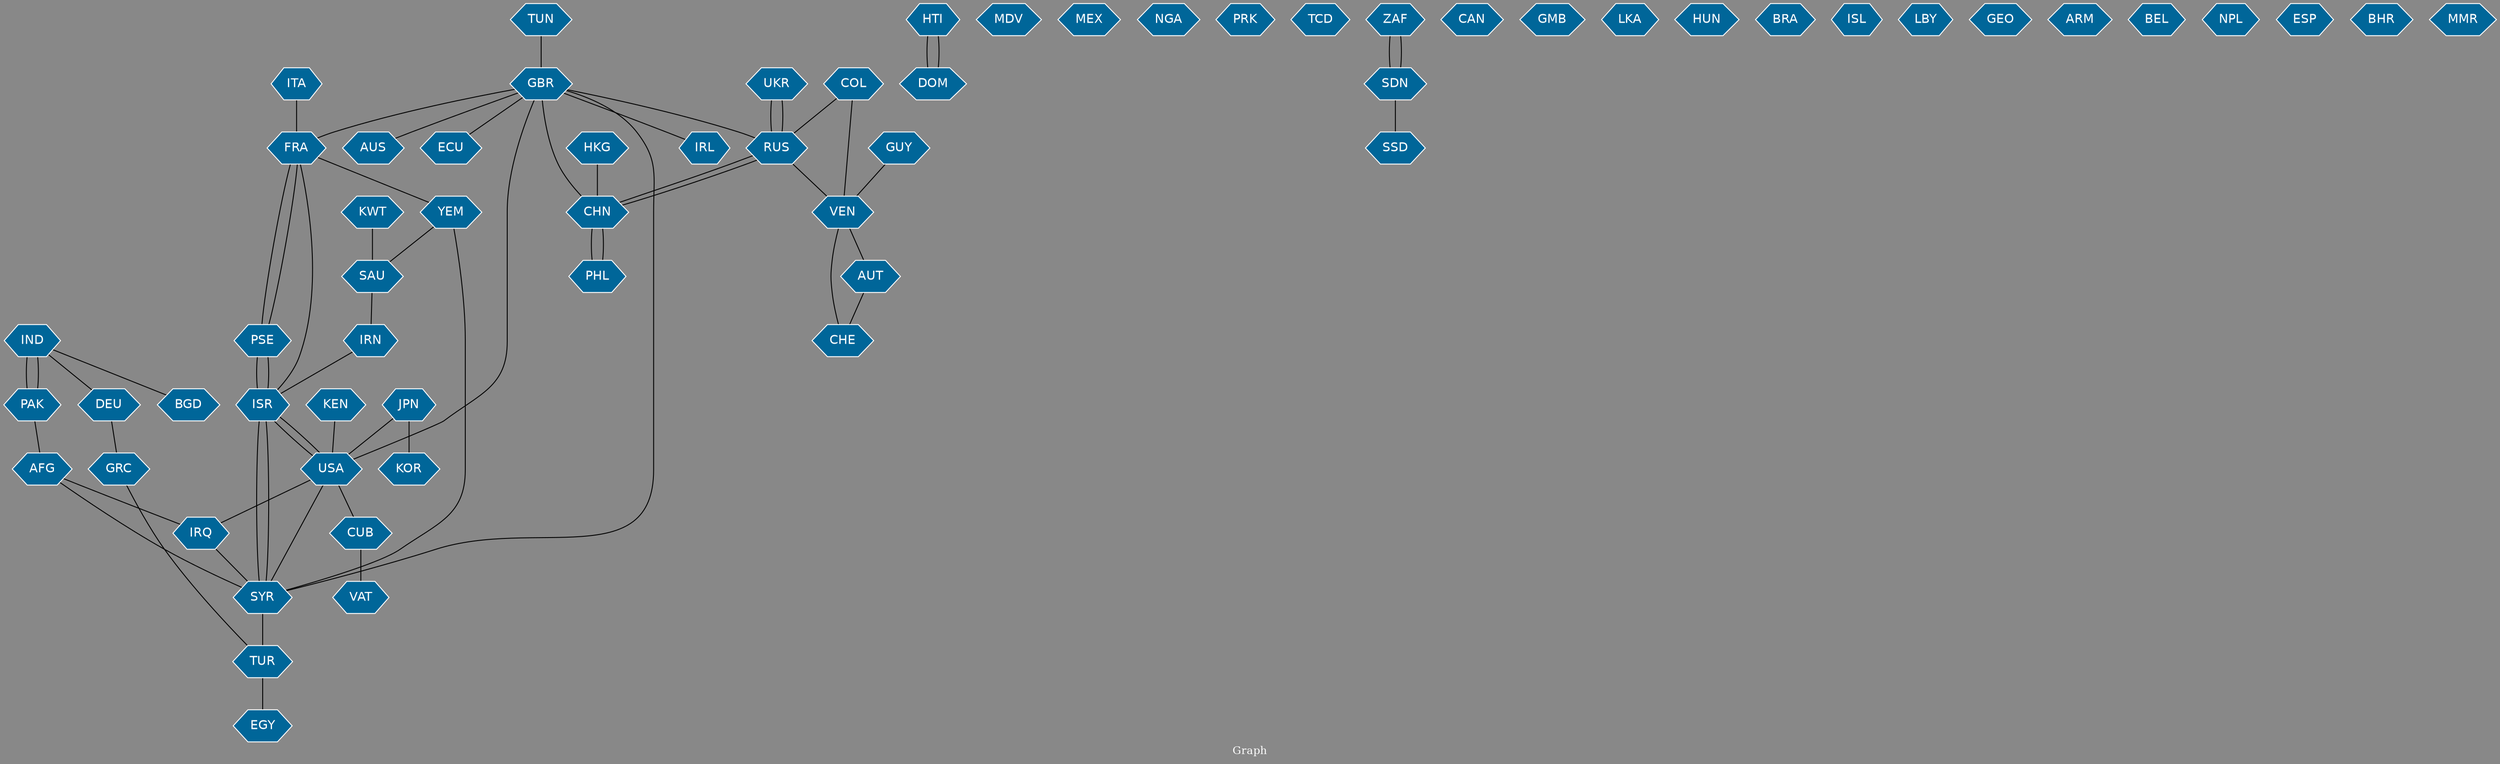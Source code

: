 // Countries together in item graph
graph {
	graph [bgcolor="#888888" fontcolor=white fontsize=12 label="Graph" outputorder=edgesfirst overlap=prism]
	node [color=white fillcolor="#006699" fontcolor=white fontname=Helvetica shape=hexagon style=filled]
	edge [arrowhead=open color=black fontcolor=white fontname=Courier fontsize=12]
		UKR [label=UKR]
		RUS [label=RUS]
		GRC [label=GRC]
		TUN [label=TUN]
		TUR [label=TUR]
		PSE [label=PSE]
		ISR [label=ISR]
		HTI [label=HTI]
		DOM [label=DOM]
		MDV [label=MDV]
		AFG [label=AFG]
		MEX [label=MEX]
		PAK [label=PAK]
		NGA [label=NGA]
		GBR [label=GBR]
		FRA [label=FRA]
		CHN [label=CHN]
		PRK [label=PRK]
		IND [label=IND]
		TCD [label=TCD]
		USA [label=USA]
		ZAF [label=ZAF]
		SDN [label=SDN]
		SYR [label=SYR]
		VAT [label=VAT]
		IRN [label=IRN]
		CAN [label=CAN]
		KWT [label=KWT]
		GMB [label=GMB]
		JPN [label=JPN]
		COL [label=COL]
		VEN [label=VEN]
		EGY [label=EGY]
		IRQ [label=IRQ]
		LKA [label=LKA]
		DEU [label=DEU]
		CUB [label=CUB]
		YEM [label=YEM]
		HKG [label=HKG]
		KOR [label=KOR]
		SAU [label=SAU]
		HUN [label=HUN]
		BRA [label=BRA]
		ISL [label=ISL]
		BGD [label=BGD]
		LBY [label=LBY]
		IRL [label=IRL]
		GEO [label=GEO]
		ARM [label=ARM]
		ITA [label=ITA]
		AUS [label=AUS]
		AUT [label=AUT]
		CHE [label=CHE]
		BEL [label=BEL]
		NPL [label=NPL]
		ECU [label=ECU]
		ESP [label=ESP]
		KEN [label=KEN]
		PHL [label=PHL]
		BHR [label=BHR]
		GUY [label=GUY]
		SSD [label=SSD]
		MMR [label=MMR]
			TUN -- GBR [weight=2]
			USA -- ISR [weight=1]
			AFG -- SYR [weight=1]
			ITA -- FRA [weight=1]
			ISR -- PSE [weight=10]
			SYR -- TUR [weight=2]
			UKR -- RUS [weight=2]
			JPN -- USA [weight=1]
			GBR -- AUS [weight=1]
			IND -- PAK [weight=3]
			FRA -- PSE [weight=1]
			GRC -- TUR [weight=1]
			ISR -- SYR [weight=1]
			IND -- BGD [weight=1]
			GBR -- CHN [weight=2]
			KEN -- USA [weight=1]
			USA -- GBR [weight=3]
			JPN -- KOR [weight=2]
			VEN -- CHE [weight=1]
			ZAF -- SDN [weight=4]
			AUT -- CHE [weight=1]
			COL -- VEN [weight=1]
			IND -- DEU [weight=1]
			USA -- SYR [weight=1]
			RUS -- VEN [weight=1]
			GUY -- VEN [weight=1]
			USA -- IRQ [weight=1]
			AFG -- IRQ [weight=1]
			SYR -- ISR [weight=1]
			CHN -- PHL [weight=1]
			CHN -- RUS [weight=1]
			GBR -- IRL [weight=1]
			HTI -- DOM [weight=1]
			PHL -- CHN [weight=1]
			USA -- CUB [weight=3]
			KWT -- SAU [weight=1]
			RUS -- UKR [weight=1]
			IRN -- ISR [weight=1]
			YEM -- SYR [weight=1]
			IRQ -- SYR [weight=2]
			PSE -- ISR [weight=12]
			HKG -- CHN [weight=3]
			GBR -- ECU [weight=1]
			ISR -- USA [weight=3]
			DEU -- GRC [weight=2]
			SDN -- SSD [weight=1]
			TUR -- EGY [weight=1]
			CUB -- VAT [weight=1]
			DOM -- HTI [weight=4]
			GBR -- RUS [weight=3]
			FRA -- ISR [weight=2]
			PAK -- IND [weight=1]
			VEN -- AUT [weight=1]
			PSE -- FRA [weight=1]
			FRA -- YEM [weight=1]
			SAU -- IRN [weight=1]
			SDN -- ZAF [weight=2]
			RUS -- CHN [weight=1]
			GBR -- FRA [weight=1]
			COL -- RUS [weight=1]
			GBR -- SYR [weight=2]
			YEM -- SAU [weight=1]
			PAK -- AFG [weight=1]
}